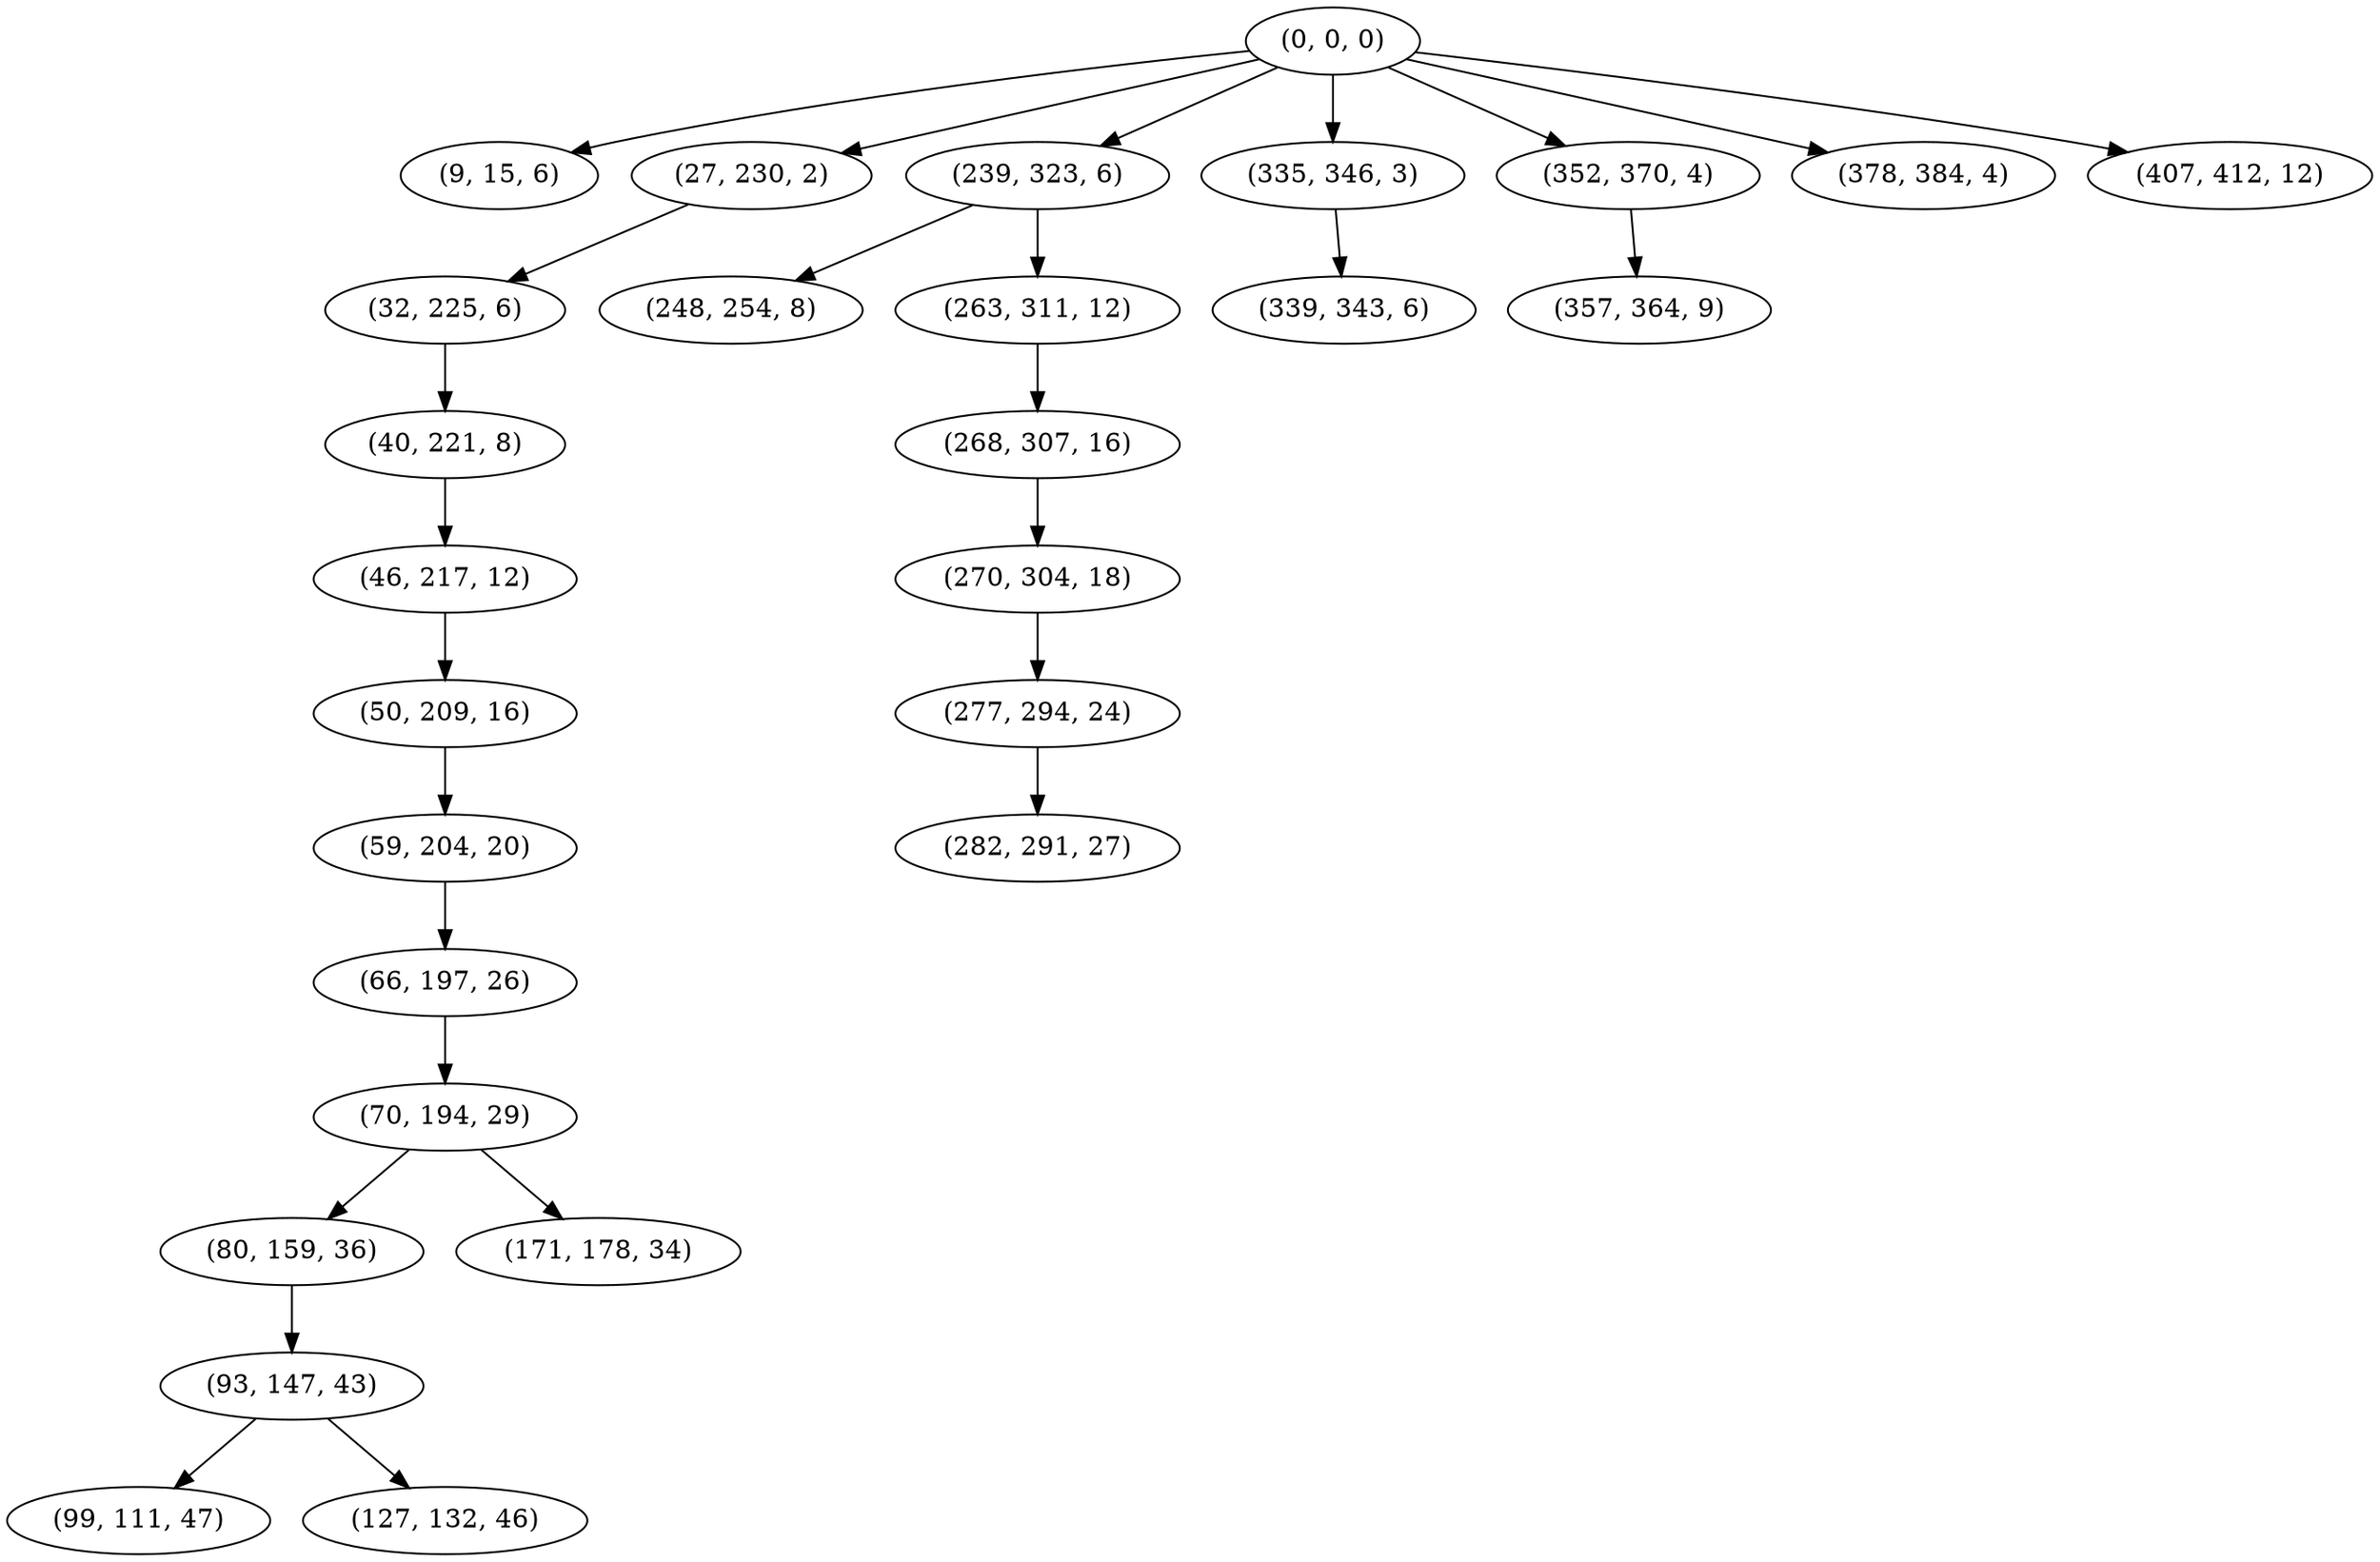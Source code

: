 digraph tree {
    "(0, 0, 0)";
    "(9, 15, 6)";
    "(27, 230, 2)";
    "(32, 225, 6)";
    "(40, 221, 8)";
    "(46, 217, 12)";
    "(50, 209, 16)";
    "(59, 204, 20)";
    "(66, 197, 26)";
    "(70, 194, 29)";
    "(80, 159, 36)";
    "(93, 147, 43)";
    "(99, 111, 47)";
    "(127, 132, 46)";
    "(171, 178, 34)";
    "(239, 323, 6)";
    "(248, 254, 8)";
    "(263, 311, 12)";
    "(268, 307, 16)";
    "(270, 304, 18)";
    "(277, 294, 24)";
    "(282, 291, 27)";
    "(335, 346, 3)";
    "(339, 343, 6)";
    "(352, 370, 4)";
    "(357, 364, 9)";
    "(378, 384, 4)";
    "(407, 412, 12)";
    "(0, 0, 0)" -> "(9, 15, 6)";
    "(0, 0, 0)" -> "(27, 230, 2)";
    "(0, 0, 0)" -> "(239, 323, 6)";
    "(0, 0, 0)" -> "(335, 346, 3)";
    "(0, 0, 0)" -> "(352, 370, 4)";
    "(0, 0, 0)" -> "(378, 384, 4)";
    "(0, 0, 0)" -> "(407, 412, 12)";
    "(27, 230, 2)" -> "(32, 225, 6)";
    "(32, 225, 6)" -> "(40, 221, 8)";
    "(40, 221, 8)" -> "(46, 217, 12)";
    "(46, 217, 12)" -> "(50, 209, 16)";
    "(50, 209, 16)" -> "(59, 204, 20)";
    "(59, 204, 20)" -> "(66, 197, 26)";
    "(66, 197, 26)" -> "(70, 194, 29)";
    "(70, 194, 29)" -> "(80, 159, 36)";
    "(70, 194, 29)" -> "(171, 178, 34)";
    "(80, 159, 36)" -> "(93, 147, 43)";
    "(93, 147, 43)" -> "(99, 111, 47)";
    "(93, 147, 43)" -> "(127, 132, 46)";
    "(239, 323, 6)" -> "(248, 254, 8)";
    "(239, 323, 6)" -> "(263, 311, 12)";
    "(263, 311, 12)" -> "(268, 307, 16)";
    "(268, 307, 16)" -> "(270, 304, 18)";
    "(270, 304, 18)" -> "(277, 294, 24)";
    "(277, 294, 24)" -> "(282, 291, 27)";
    "(335, 346, 3)" -> "(339, 343, 6)";
    "(352, 370, 4)" -> "(357, 364, 9)";
}
